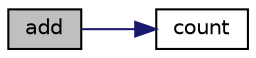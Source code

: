 digraph "add"
{
  edge [fontname="Helvetica",fontsize="10",labelfontname="Helvetica",labelfontsize="10"];
  node [fontname="Helvetica",fontsize="10",shape=record];
  rankdir="LR";
  Node7 [label="add",height=0.2,width=0.4,color="black", fillcolor="grey75", style="filled", fontcolor="black"];
  Node7 -> Node8 [color="midnightblue",fontsize="10",style="solid",fontname="Helvetica"];
  Node8 [label="count",height=0.2,width=0.4,color="black", fillcolor="white", style="filled",URL="$class_p_h_p_excel___hash_table.html#ac751e87b3d4c4bf2feb03bee8b092755"];
}

